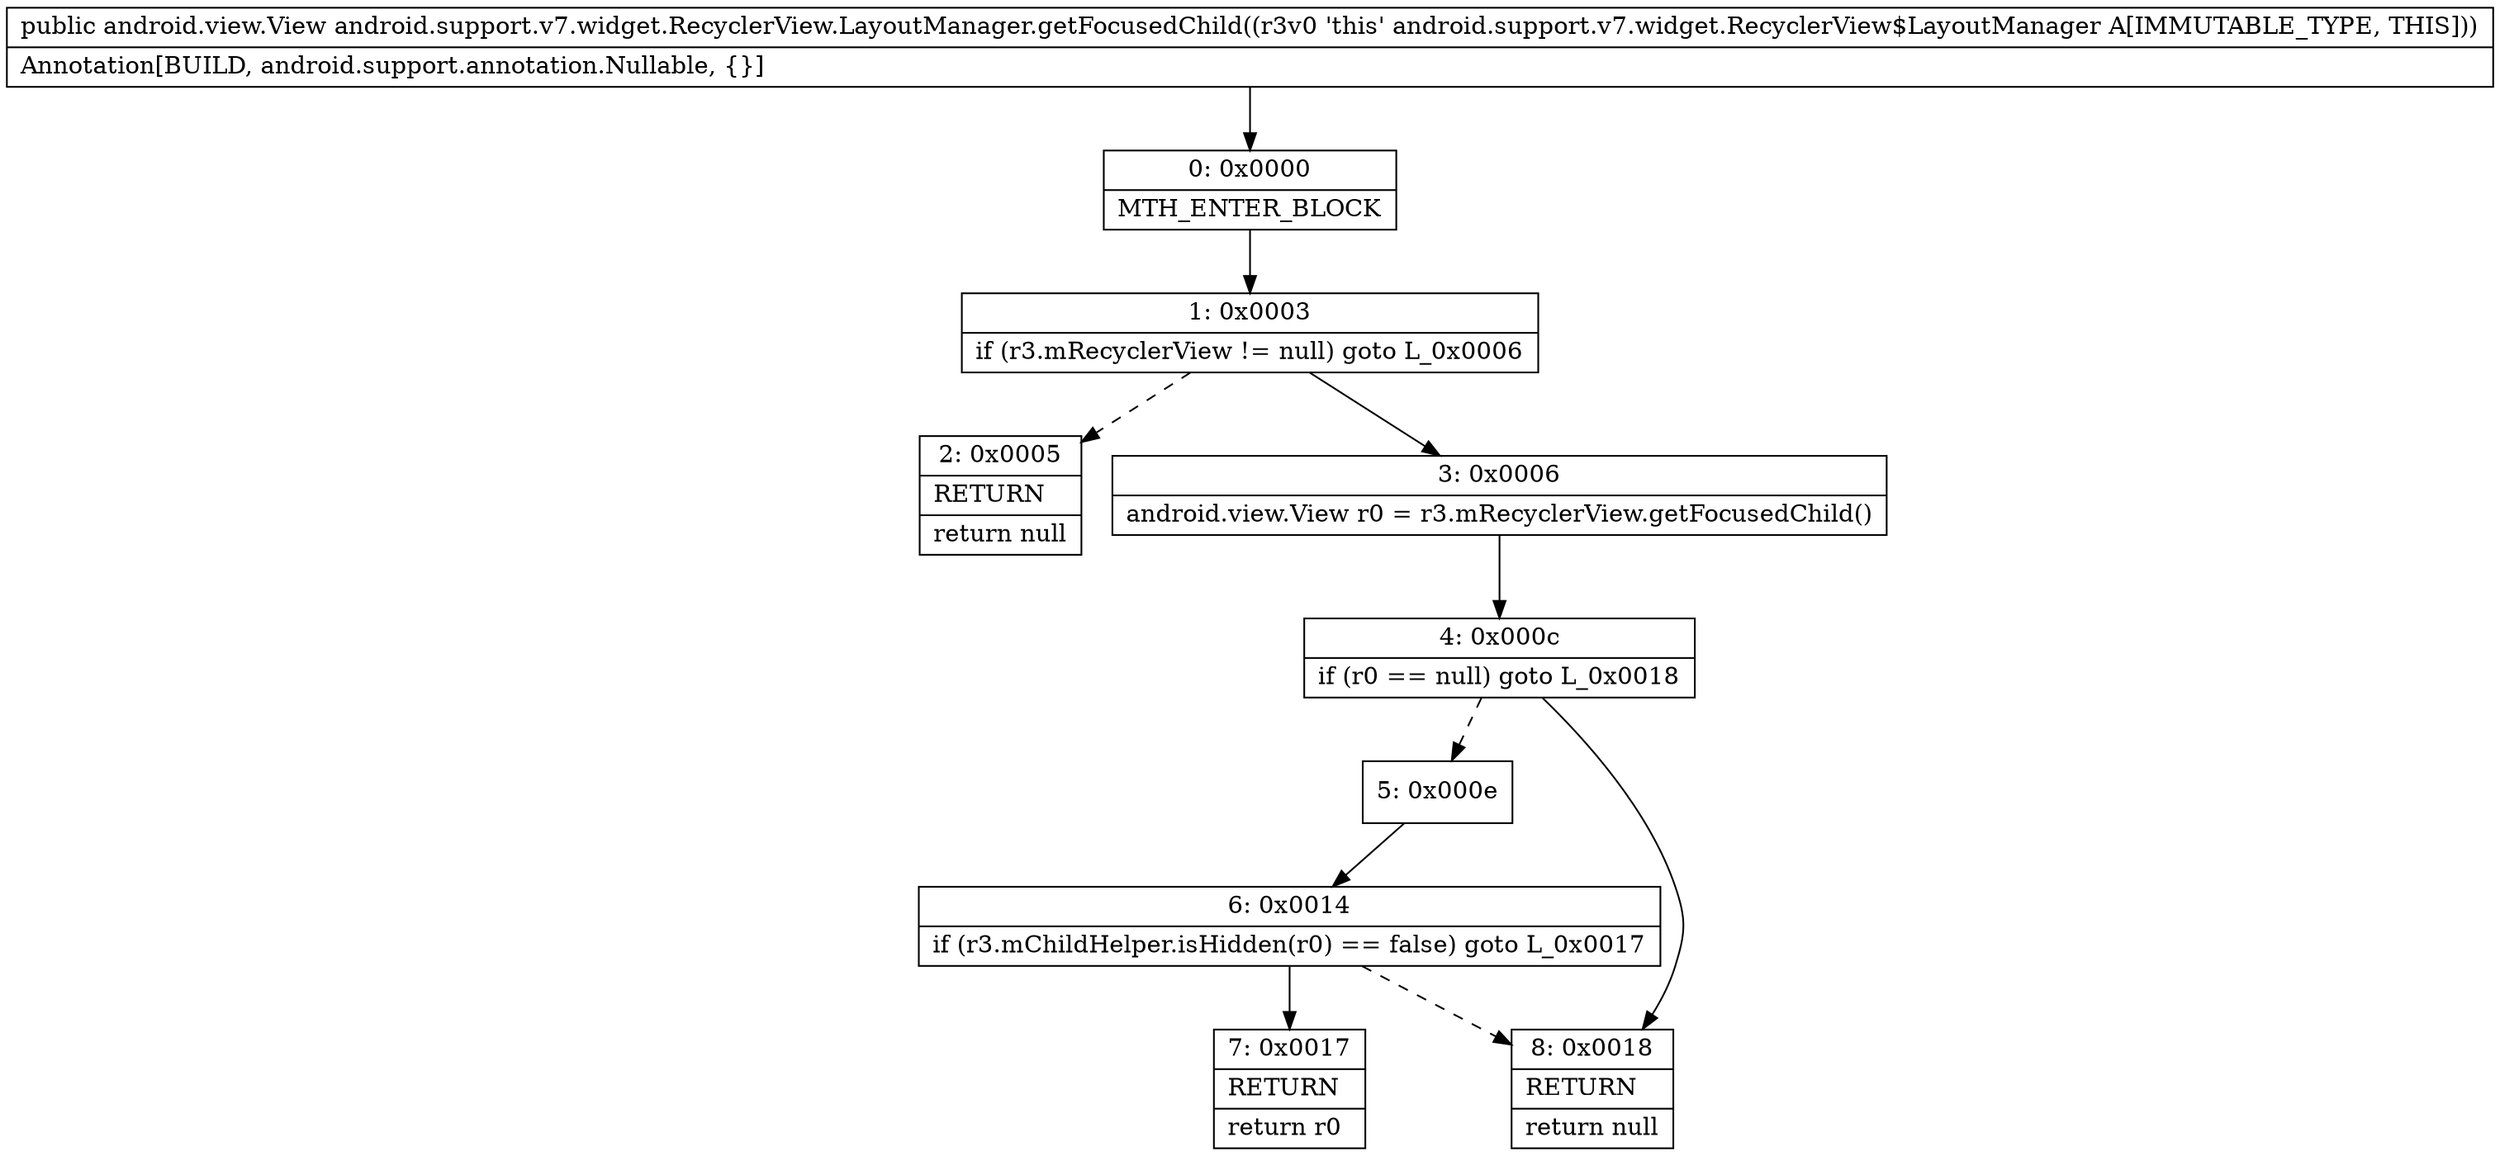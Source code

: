 digraph "CFG forandroid.support.v7.widget.RecyclerView.LayoutManager.getFocusedChild()Landroid\/view\/View;" {
Node_0 [shape=record,label="{0\:\ 0x0000|MTH_ENTER_BLOCK\l}"];
Node_1 [shape=record,label="{1\:\ 0x0003|if (r3.mRecyclerView != null) goto L_0x0006\l}"];
Node_2 [shape=record,label="{2\:\ 0x0005|RETURN\l|return null\l}"];
Node_3 [shape=record,label="{3\:\ 0x0006|android.view.View r0 = r3.mRecyclerView.getFocusedChild()\l}"];
Node_4 [shape=record,label="{4\:\ 0x000c|if (r0 == null) goto L_0x0018\l}"];
Node_5 [shape=record,label="{5\:\ 0x000e}"];
Node_6 [shape=record,label="{6\:\ 0x0014|if (r3.mChildHelper.isHidden(r0) == false) goto L_0x0017\l}"];
Node_7 [shape=record,label="{7\:\ 0x0017|RETURN\l|return r0\l}"];
Node_8 [shape=record,label="{8\:\ 0x0018|RETURN\l|return null\l}"];
MethodNode[shape=record,label="{public android.view.View android.support.v7.widget.RecyclerView.LayoutManager.getFocusedChild((r3v0 'this' android.support.v7.widget.RecyclerView$LayoutManager A[IMMUTABLE_TYPE, THIS]))  | Annotation[BUILD, android.support.annotation.Nullable, \{\}]\l}"];
MethodNode -> Node_0;
Node_0 -> Node_1;
Node_1 -> Node_2[style=dashed];
Node_1 -> Node_3;
Node_3 -> Node_4;
Node_4 -> Node_5[style=dashed];
Node_4 -> Node_8;
Node_5 -> Node_6;
Node_6 -> Node_7;
Node_6 -> Node_8[style=dashed];
}

